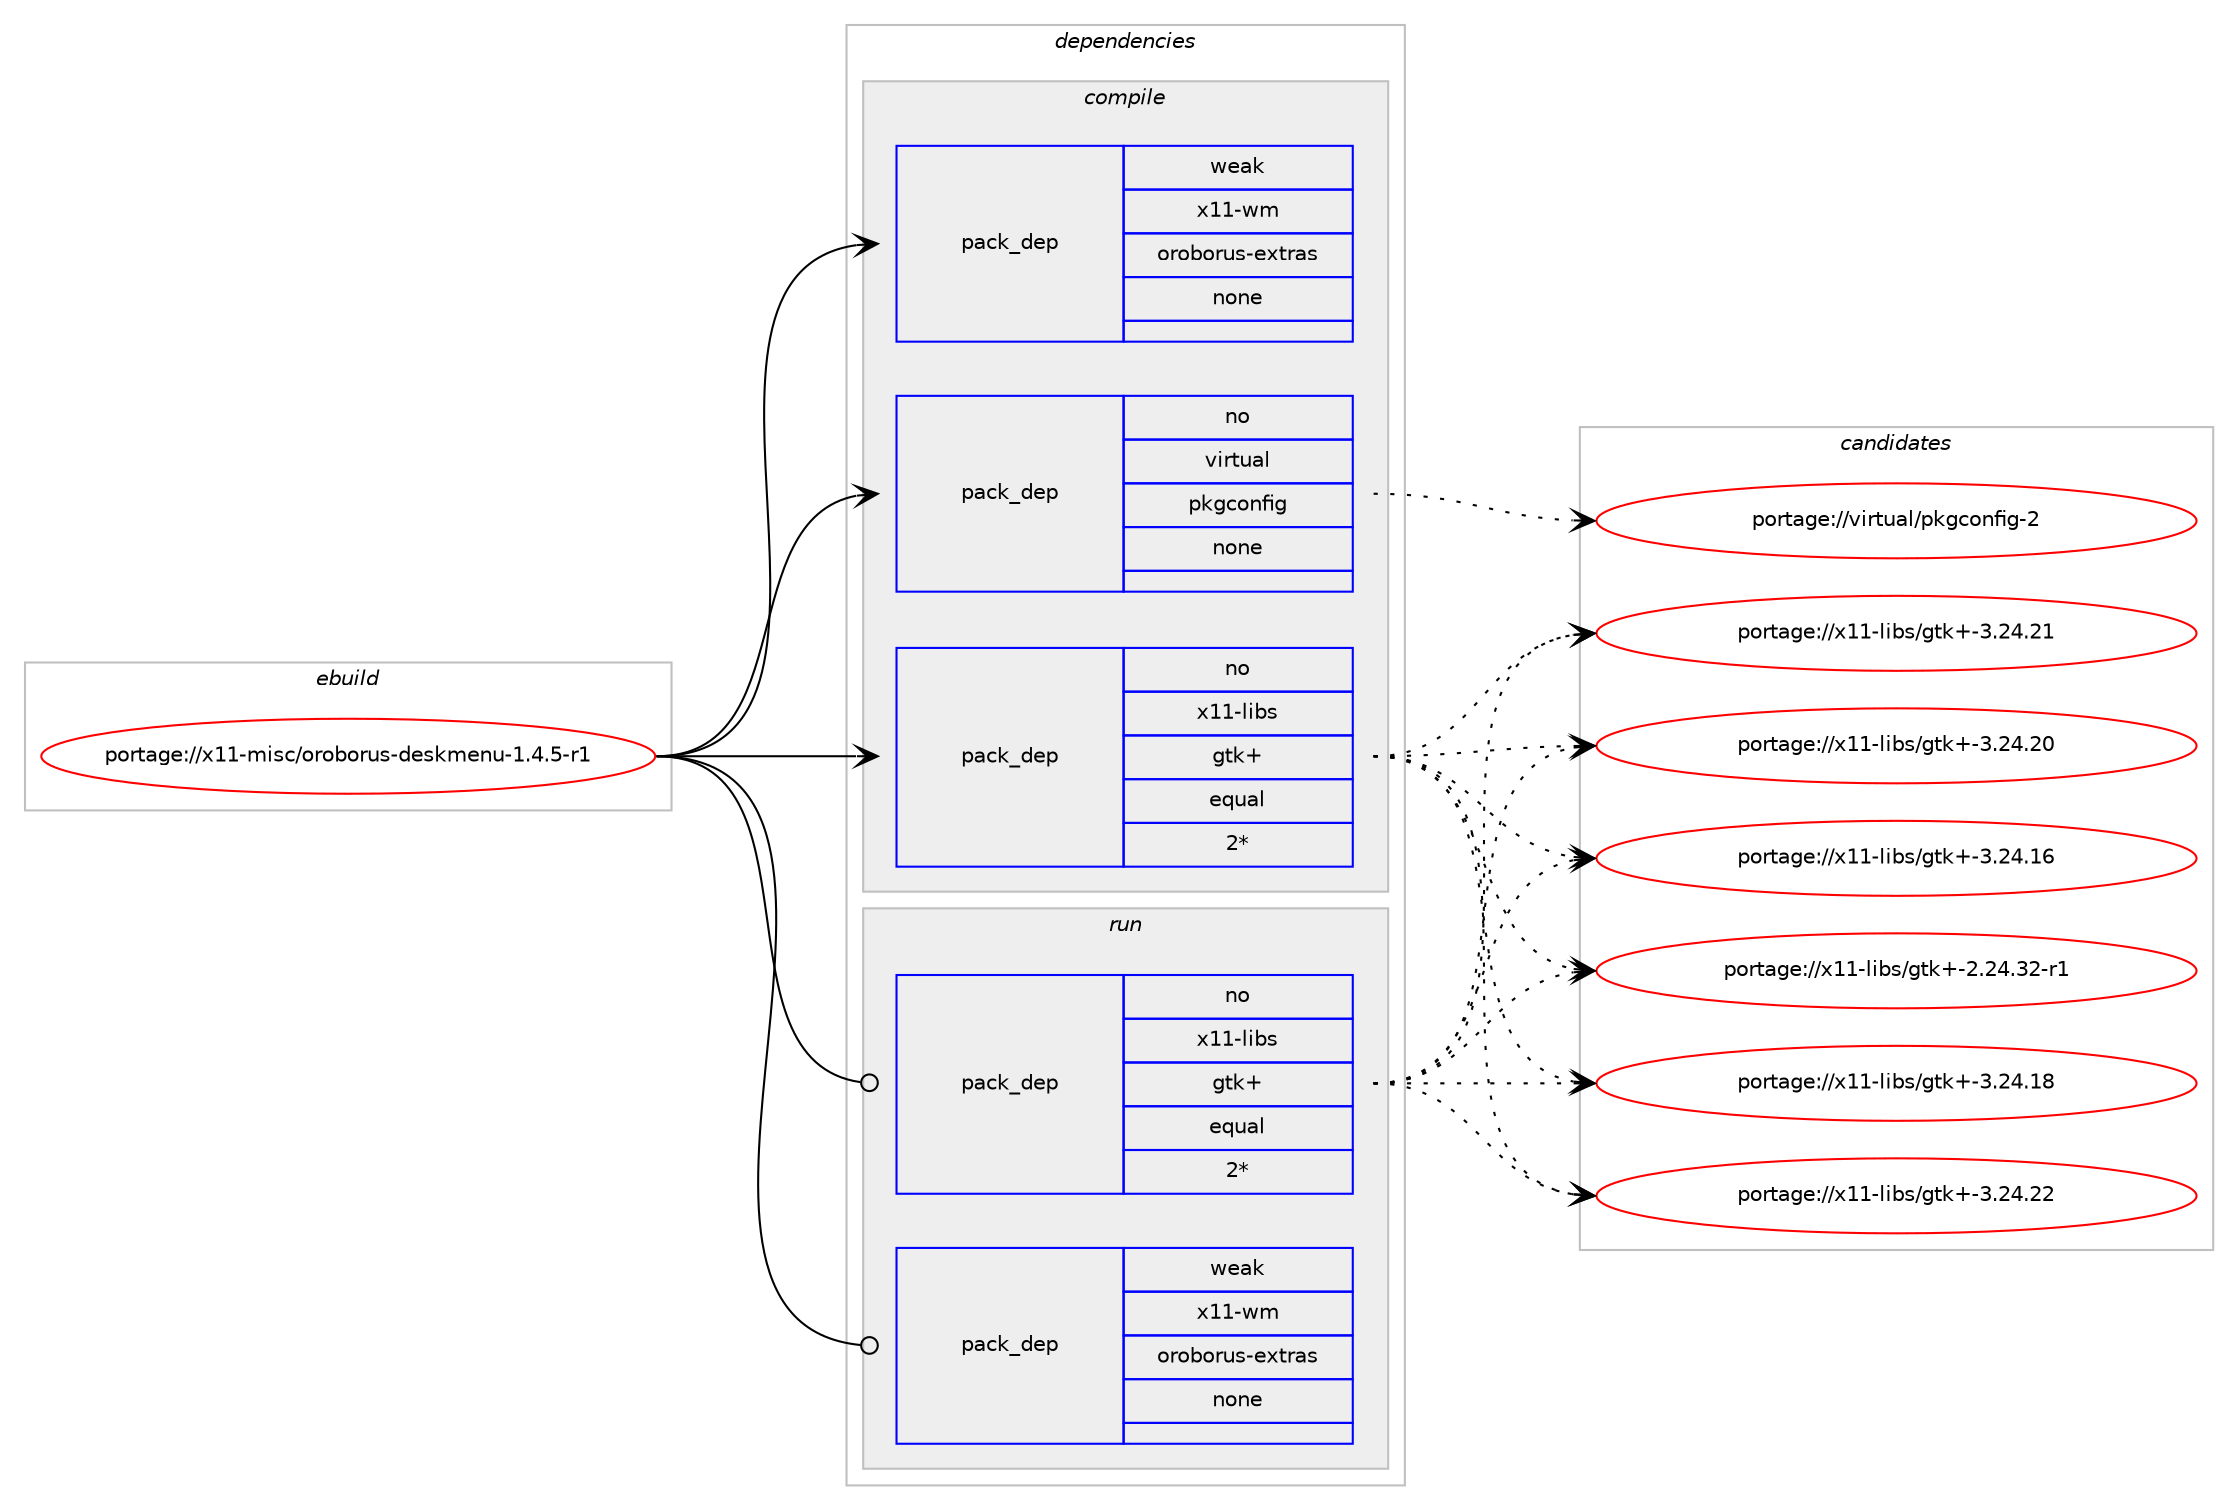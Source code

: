 digraph prolog {

# *************
# Graph options
# *************

newrank=true;
concentrate=true;
compound=true;
graph [rankdir=LR,fontname=Helvetica,fontsize=10,ranksep=1.5];#, ranksep=2.5, nodesep=0.2];
edge  [arrowhead=vee];
node  [fontname=Helvetica,fontsize=10];

# **********
# The ebuild
# **********

subgraph cluster_leftcol {
color=gray;
rank=same;
label=<<i>ebuild</i>>;
id [label="portage://x11-misc/oroborus-deskmenu-1.4.5-r1", color=red, width=4, href="../x11-misc/oroborus-deskmenu-1.4.5-r1.svg"];
}

# ****************
# The dependencies
# ****************

subgraph cluster_midcol {
color=gray;
label=<<i>dependencies</i>>;
subgraph cluster_compile {
fillcolor="#eeeeee";
style=filled;
label=<<i>compile</i>>;
subgraph pack958 {
dependency1018 [label=<<TABLE BORDER="0" CELLBORDER="1" CELLSPACING="0" CELLPADDING="4" WIDTH="220"><TR><TD ROWSPAN="6" CELLPADDING="30">pack_dep</TD></TR><TR><TD WIDTH="110">no</TD></TR><TR><TD>virtual</TD></TR><TR><TD>pkgconfig</TD></TR><TR><TD>none</TD></TR><TR><TD></TD></TR></TABLE>>, shape=none, color=blue];
}
id:e -> dependency1018:w [weight=20,style="solid",arrowhead="vee"];
subgraph pack959 {
dependency1019 [label=<<TABLE BORDER="0" CELLBORDER="1" CELLSPACING="0" CELLPADDING="4" WIDTH="220"><TR><TD ROWSPAN="6" CELLPADDING="30">pack_dep</TD></TR><TR><TD WIDTH="110">no</TD></TR><TR><TD>x11-libs</TD></TR><TR><TD>gtk+</TD></TR><TR><TD>equal</TD></TR><TR><TD>2*</TD></TR></TABLE>>, shape=none, color=blue];
}
id:e -> dependency1019:w [weight=20,style="solid",arrowhead="vee"];
subgraph pack960 {
dependency1020 [label=<<TABLE BORDER="0" CELLBORDER="1" CELLSPACING="0" CELLPADDING="4" WIDTH="220"><TR><TD ROWSPAN="6" CELLPADDING="30">pack_dep</TD></TR><TR><TD WIDTH="110">weak</TD></TR><TR><TD>x11-wm</TD></TR><TR><TD>oroborus-extras</TD></TR><TR><TD>none</TD></TR><TR><TD></TD></TR></TABLE>>, shape=none, color=blue];
}
id:e -> dependency1020:w [weight=20,style="solid",arrowhead="vee"];
}
subgraph cluster_compileandrun {
fillcolor="#eeeeee";
style=filled;
label=<<i>compile and run</i>>;
}
subgraph cluster_run {
fillcolor="#eeeeee";
style=filled;
label=<<i>run</i>>;
subgraph pack961 {
dependency1021 [label=<<TABLE BORDER="0" CELLBORDER="1" CELLSPACING="0" CELLPADDING="4" WIDTH="220"><TR><TD ROWSPAN="6" CELLPADDING="30">pack_dep</TD></TR><TR><TD WIDTH="110">no</TD></TR><TR><TD>x11-libs</TD></TR><TR><TD>gtk+</TD></TR><TR><TD>equal</TD></TR><TR><TD>2*</TD></TR></TABLE>>, shape=none, color=blue];
}
id:e -> dependency1021:w [weight=20,style="solid",arrowhead="odot"];
subgraph pack962 {
dependency1022 [label=<<TABLE BORDER="0" CELLBORDER="1" CELLSPACING="0" CELLPADDING="4" WIDTH="220"><TR><TD ROWSPAN="6" CELLPADDING="30">pack_dep</TD></TR><TR><TD WIDTH="110">weak</TD></TR><TR><TD>x11-wm</TD></TR><TR><TD>oroborus-extras</TD></TR><TR><TD>none</TD></TR><TR><TD></TD></TR></TABLE>>, shape=none, color=blue];
}
id:e -> dependency1022:w [weight=20,style="solid",arrowhead="odot"];
}
}

# **************
# The candidates
# **************

subgraph cluster_choices {
rank=same;
color=gray;
label=<<i>candidates</i>>;

subgraph choice958 {
color=black;
nodesep=1;
choice1181051141161179710847112107103991111101021051034550 [label="portage://virtual/pkgconfig-2", color=red, width=4,href="../virtual/pkgconfig-2.svg"];
dependency1018:e -> choice1181051141161179710847112107103991111101021051034550:w [style=dotted,weight="100"];
}
subgraph choice959 {
color=black;
nodesep=1;
choice1204949451081059811547103116107434551465052465050 [label="portage://x11-libs/gtk+-3.24.22", color=red, width=4,href="../x11-libs/gtk+-3.24.22.svg"];
choice1204949451081059811547103116107434551465052465049 [label="portage://x11-libs/gtk+-3.24.21", color=red, width=4,href="../x11-libs/gtk+-3.24.21.svg"];
choice1204949451081059811547103116107434551465052465048 [label="portage://x11-libs/gtk+-3.24.20", color=red, width=4,href="../x11-libs/gtk+-3.24.20.svg"];
choice1204949451081059811547103116107434551465052464956 [label="portage://x11-libs/gtk+-3.24.18", color=red, width=4,href="../x11-libs/gtk+-3.24.18.svg"];
choice1204949451081059811547103116107434551465052464954 [label="portage://x11-libs/gtk+-3.24.16", color=red, width=4,href="../x11-libs/gtk+-3.24.16.svg"];
choice12049494510810598115471031161074345504650524651504511449 [label="portage://x11-libs/gtk+-2.24.32-r1", color=red, width=4,href="../x11-libs/gtk+-2.24.32-r1.svg"];
dependency1019:e -> choice1204949451081059811547103116107434551465052465050:w [style=dotted,weight="100"];
dependency1019:e -> choice1204949451081059811547103116107434551465052465049:w [style=dotted,weight="100"];
dependency1019:e -> choice1204949451081059811547103116107434551465052465048:w [style=dotted,weight="100"];
dependency1019:e -> choice1204949451081059811547103116107434551465052464956:w [style=dotted,weight="100"];
dependency1019:e -> choice1204949451081059811547103116107434551465052464954:w [style=dotted,weight="100"];
dependency1019:e -> choice12049494510810598115471031161074345504650524651504511449:w [style=dotted,weight="100"];
}
subgraph choice960 {
color=black;
nodesep=1;
}
subgraph choice961 {
color=black;
nodesep=1;
choice1204949451081059811547103116107434551465052465050 [label="portage://x11-libs/gtk+-3.24.22", color=red, width=4,href="../x11-libs/gtk+-3.24.22.svg"];
choice1204949451081059811547103116107434551465052465049 [label="portage://x11-libs/gtk+-3.24.21", color=red, width=4,href="../x11-libs/gtk+-3.24.21.svg"];
choice1204949451081059811547103116107434551465052465048 [label="portage://x11-libs/gtk+-3.24.20", color=red, width=4,href="../x11-libs/gtk+-3.24.20.svg"];
choice1204949451081059811547103116107434551465052464956 [label="portage://x11-libs/gtk+-3.24.18", color=red, width=4,href="../x11-libs/gtk+-3.24.18.svg"];
choice1204949451081059811547103116107434551465052464954 [label="portage://x11-libs/gtk+-3.24.16", color=red, width=4,href="../x11-libs/gtk+-3.24.16.svg"];
choice12049494510810598115471031161074345504650524651504511449 [label="portage://x11-libs/gtk+-2.24.32-r1", color=red, width=4,href="../x11-libs/gtk+-2.24.32-r1.svg"];
dependency1021:e -> choice1204949451081059811547103116107434551465052465050:w [style=dotted,weight="100"];
dependency1021:e -> choice1204949451081059811547103116107434551465052465049:w [style=dotted,weight="100"];
dependency1021:e -> choice1204949451081059811547103116107434551465052465048:w [style=dotted,weight="100"];
dependency1021:e -> choice1204949451081059811547103116107434551465052464956:w [style=dotted,weight="100"];
dependency1021:e -> choice1204949451081059811547103116107434551465052464954:w [style=dotted,weight="100"];
dependency1021:e -> choice12049494510810598115471031161074345504650524651504511449:w [style=dotted,weight="100"];
}
subgraph choice962 {
color=black;
nodesep=1;
}
}

}
